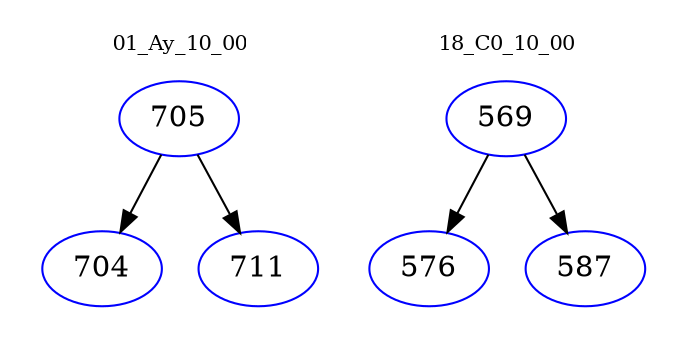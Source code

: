 digraph{
subgraph cluster_0 {
color = white
label = "01_Ay_10_00";
fontsize=10;
T0_705 [label="705", color="blue"]
T0_705 -> T0_704 [color="black"]
T0_704 [label="704", color="blue"]
T0_705 -> T0_711 [color="black"]
T0_711 [label="711", color="blue"]
}
subgraph cluster_1 {
color = white
label = "18_C0_10_00";
fontsize=10;
T1_569 [label="569", color="blue"]
T1_569 -> T1_576 [color="black"]
T1_576 [label="576", color="blue"]
T1_569 -> T1_587 [color="black"]
T1_587 [label="587", color="blue"]
}
}
